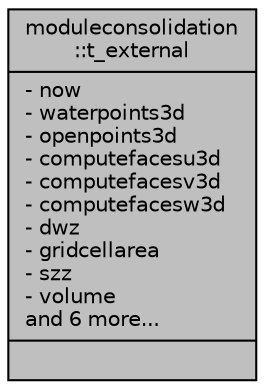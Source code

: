 digraph "moduleconsolidation::t_external"
{
 // LATEX_PDF_SIZE
  edge [fontname="Helvetica",fontsize="10",labelfontname="Helvetica",labelfontsize="10"];
  node [fontname="Helvetica",fontsize="10",shape=record];
  Node1 [label="{moduleconsolidation\l::t_external\n|- now\l- waterpoints3d\l- openpoints3d\l- computefacesu3d\l- computefacesv3d\l- computefacesw3d\l- dwz\l- gridcellarea\l- szz\l- volume\land 6 more...\l|}",height=0.2,width=0.4,color="black", fillcolor="grey75", style="filled", fontcolor="black",tooltip=" "];
}
